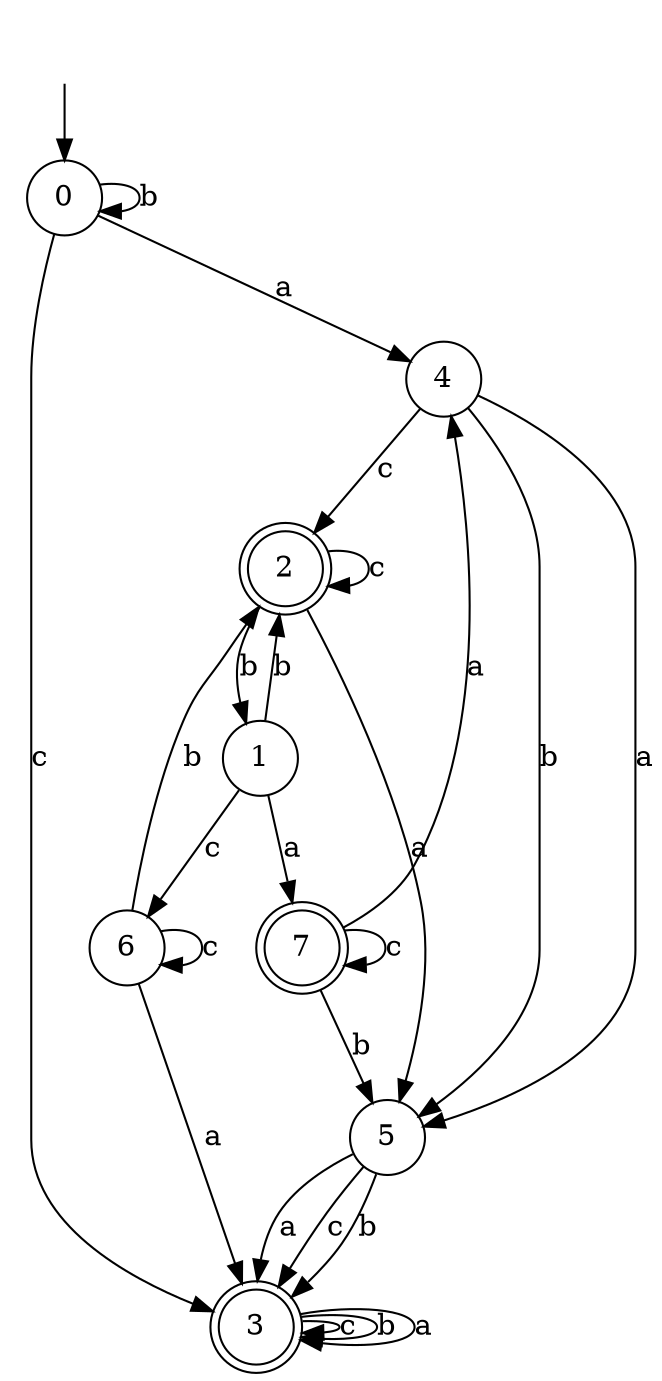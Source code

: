 digraph g {
__start [label=""shape=none]
	0[shape="circle" label="0"]
	1[shape="circle" label="1"]
	2[shape="doublecircle" label="2"]
	3[shape="doublecircle" label="3"]
	4[shape="circle" label="4"]
	5[shape="circle" label="5"]
	6[shape="circle" label="6"]
	7[shape="doublecircle" label="7"]
__start -> 0
	0->3 [label="c"]
	0->0 [label="b"]
	0->4 [label="a"]
	1->6 [label="c"]
	1->2 [label="b"]
	1->7 [label="a"]
	2->2 [label="c"]
	2->1 [label="b"]
	2->5 [label="a"]
	3->3 [label="c"]
	3->3 [label="b"]
	3->3 [label="a"]
	4->2 [label="c"]
	4->5 [label="b"]
	4->5 [label="a"]
	5->3 [label="c"]
	5->3 [label="b"]
	5->3 [label="a"]
	6->6 [label="c"]
	6->2 [label="b"]
	6->3 [label="a"]
	7->7 [label="c"]
	7->5 [label="b"]
	7->4 [label="a"]
}